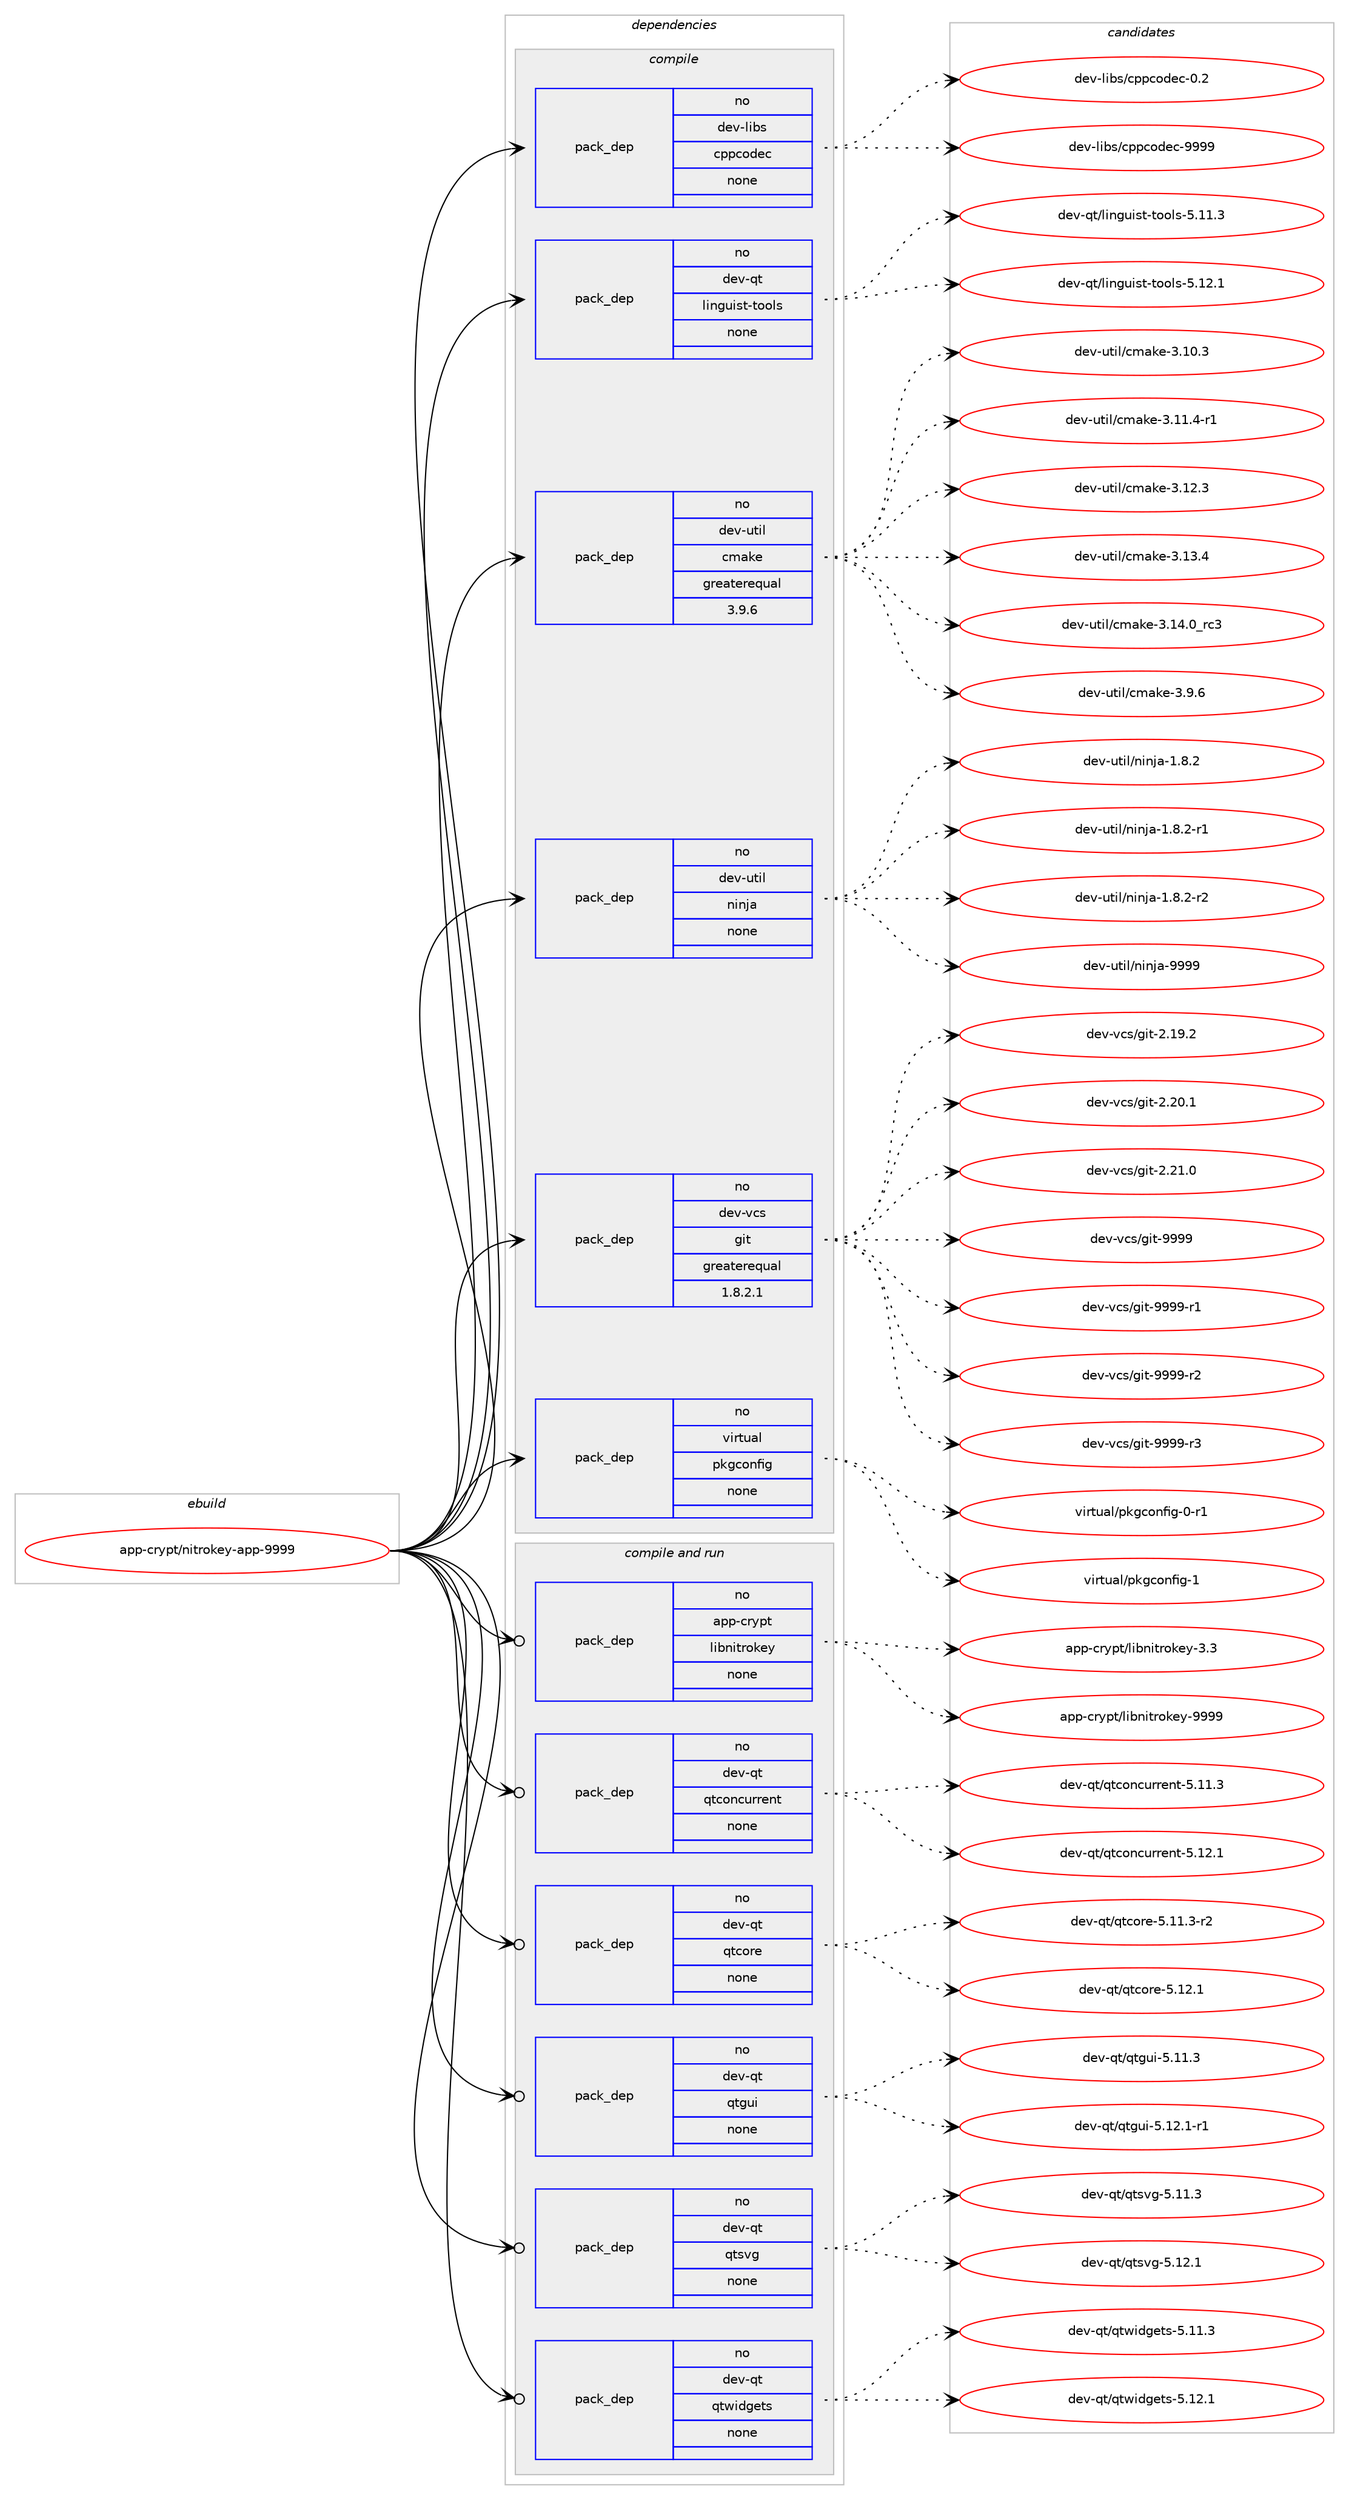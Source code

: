 digraph prolog {

# *************
# Graph options
# *************

newrank=true;
concentrate=true;
compound=true;
graph [rankdir=LR,fontname=Helvetica,fontsize=10,ranksep=1.5];#, ranksep=2.5, nodesep=0.2];
edge  [arrowhead=vee];
node  [fontname=Helvetica,fontsize=10];

# **********
# The ebuild
# **********

subgraph cluster_leftcol {
color=gray;
rank=same;
label=<<i>ebuild</i>>;
id [label="app-crypt/nitrokey-app-9999", color=red, width=4, href="../app-crypt/nitrokey-app-9999.svg"];
}

# ****************
# The dependencies
# ****************

subgraph cluster_midcol {
color=gray;
label=<<i>dependencies</i>>;
subgraph cluster_compile {
fillcolor="#eeeeee";
style=filled;
label=<<i>compile</i>>;
subgraph pack908807 {
dependency1276509 [label=<<TABLE BORDER="0" CELLBORDER="1" CELLSPACING="0" CELLPADDING="4" WIDTH="220"><TR><TD ROWSPAN="6" CELLPADDING="30">pack_dep</TD></TR><TR><TD WIDTH="110">no</TD></TR><TR><TD>dev-libs</TD></TR><TR><TD>cppcodec</TD></TR><TR><TD>none</TD></TR><TR><TD></TD></TR></TABLE>>, shape=none, color=blue];
}
id:e -> dependency1276509:w [weight=20,style="solid",arrowhead="vee"];
subgraph pack908808 {
dependency1276510 [label=<<TABLE BORDER="0" CELLBORDER="1" CELLSPACING="0" CELLPADDING="4" WIDTH="220"><TR><TD ROWSPAN="6" CELLPADDING="30">pack_dep</TD></TR><TR><TD WIDTH="110">no</TD></TR><TR><TD>dev-qt</TD></TR><TR><TD>linguist-tools</TD></TR><TR><TD>none</TD></TR><TR><TD></TD></TR></TABLE>>, shape=none, color=blue];
}
id:e -> dependency1276510:w [weight=20,style="solid",arrowhead="vee"];
subgraph pack908809 {
dependency1276511 [label=<<TABLE BORDER="0" CELLBORDER="1" CELLSPACING="0" CELLPADDING="4" WIDTH="220"><TR><TD ROWSPAN="6" CELLPADDING="30">pack_dep</TD></TR><TR><TD WIDTH="110">no</TD></TR><TR><TD>dev-util</TD></TR><TR><TD>cmake</TD></TR><TR><TD>greaterequal</TD></TR><TR><TD>3.9.6</TD></TR></TABLE>>, shape=none, color=blue];
}
id:e -> dependency1276511:w [weight=20,style="solid",arrowhead="vee"];
subgraph pack908810 {
dependency1276512 [label=<<TABLE BORDER="0" CELLBORDER="1" CELLSPACING="0" CELLPADDING="4" WIDTH="220"><TR><TD ROWSPAN="6" CELLPADDING="30">pack_dep</TD></TR><TR><TD WIDTH="110">no</TD></TR><TR><TD>dev-util</TD></TR><TR><TD>ninja</TD></TR><TR><TD>none</TD></TR><TR><TD></TD></TR></TABLE>>, shape=none, color=blue];
}
id:e -> dependency1276512:w [weight=20,style="solid",arrowhead="vee"];
subgraph pack908811 {
dependency1276513 [label=<<TABLE BORDER="0" CELLBORDER="1" CELLSPACING="0" CELLPADDING="4" WIDTH="220"><TR><TD ROWSPAN="6" CELLPADDING="30">pack_dep</TD></TR><TR><TD WIDTH="110">no</TD></TR><TR><TD>dev-vcs</TD></TR><TR><TD>git</TD></TR><TR><TD>greaterequal</TD></TR><TR><TD>1.8.2.1</TD></TR></TABLE>>, shape=none, color=blue];
}
id:e -> dependency1276513:w [weight=20,style="solid",arrowhead="vee"];
subgraph pack908812 {
dependency1276514 [label=<<TABLE BORDER="0" CELLBORDER="1" CELLSPACING="0" CELLPADDING="4" WIDTH="220"><TR><TD ROWSPAN="6" CELLPADDING="30">pack_dep</TD></TR><TR><TD WIDTH="110">no</TD></TR><TR><TD>virtual</TD></TR><TR><TD>pkgconfig</TD></TR><TR><TD>none</TD></TR><TR><TD></TD></TR></TABLE>>, shape=none, color=blue];
}
id:e -> dependency1276514:w [weight=20,style="solid",arrowhead="vee"];
}
subgraph cluster_compileandrun {
fillcolor="#eeeeee";
style=filled;
label=<<i>compile and run</i>>;
subgraph pack908813 {
dependency1276515 [label=<<TABLE BORDER="0" CELLBORDER="1" CELLSPACING="0" CELLPADDING="4" WIDTH="220"><TR><TD ROWSPAN="6" CELLPADDING="30">pack_dep</TD></TR><TR><TD WIDTH="110">no</TD></TR><TR><TD>app-crypt</TD></TR><TR><TD>libnitrokey</TD></TR><TR><TD>none</TD></TR><TR><TD></TD></TR></TABLE>>, shape=none, color=blue];
}
id:e -> dependency1276515:w [weight=20,style="solid",arrowhead="odotvee"];
subgraph pack908814 {
dependency1276516 [label=<<TABLE BORDER="0" CELLBORDER="1" CELLSPACING="0" CELLPADDING="4" WIDTH="220"><TR><TD ROWSPAN="6" CELLPADDING="30">pack_dep</TD></TR><TR><TD WIDTH="110">no</TD></TR><TR><TD>dev-qt</TD></TR><TR><TD>qtconcurrent</TD></TR><TR><TD>none</TD></TR><TR><TD></TD></TR></TABLE>>, shape=none, color=blue];
}
id:e -> dependency1276516:w [weight=20,style="solid",arrowhead="odotvee"];
subgraph pack908815 {
dependency1276517 [label=<<TABLE BORDER="0" CELLBORDER="1" CELLSPACING="0" CELLPADDING="4" WIDTH="220"><TR><TD ROWSPAN="6" CELLPADDING="30">pack_dep</TD></TR><TR><TD WIDTH="110">no</TD></TR><TR><TD>dev-qt</TD></TR><TR><TD>qtcore</TD></TR><TR><TD>none</TD></TR><TR><TD></TD></TR></TABLE>>, shape=none, color=blue];
}
id:e -> dependency1276517:w [weight=20,style="solid",arrowhead="odotvee"];
subgraph pack908816 {
dependency1276518 [label=<<TABLE BORDER="0" CELLBORDER="1" CELLSPACING="0" CELLPADDING="4" WIDTH="220"><TR><TD ROWSPAN="6" CELLPADDING="30">pack_dep</TD></TR><TR><TD WIDTH="110">no</TD></TR><TR><TD>dev-qt</TD></TR><TR><TD>qtgui</TD></TR><TR><TD>none</TD></TR><TR><TD></TD></TR></TABLE>>, shape=none, color=blue];
}
id:e -> dependency1276518:w [weight=20,style="solid",arrowhead="odotvee"];
subgraph pack908817 {
dependency1276519 [label=<<TABLE BORDER="0" CELLBORDER="1" CELLSPACING="0" CELLPADDING="4" WIDTH="220"><TR><TD ROWSPAN="6" CELLPADDING="30">pack_dep</TD></TR><TR><TD WIDTH="110">no</TD></TR><TR><TD>dev-qt</TD></TR><TR><TD>qtsvg</TD></TR><TR><TD>none</TD></TR><TR><TD></TD></TR></TABLE>>, shape=none, color=blue];
}
id:e -> dependency1276519:w [weight=20,style="solid",arrowhead="odotvee"];
subgraph pack908818 {
dependency1276520 [label=<<TABLE BORDER="0" CELLBORDER="1" CELLSPACING="0" CELLPADDING="4" WIDTH="220"><TR><TD ROWSPAN="6" CELLPADDING="30">pack_dep</TD></TR><TR><TD WIDTH="110">no</TD></TR><TR><TD>dev-qt</TD></TR><TR><TD>qtwidgets</TD></TR><TR><TD>none</TD></TR><TR><TD></TD></TR></TABLE>>, shape=none, color=blue];
}
id:e -> dependency1276520:w [weight=20,style="solid",arrowhead="odotvee"];
}
subgraph cluster_run {
fillcolor="#eeeeee";
style=filled;
label=<<i>run</i>>;
}
}

# **************
# The candidates
# **************

subgraph cluster_choices {
rank=same;
color=gray;
label=<<i>candidates</i>>;

subgraph choice908807 {
color=black;
nodesep=1;
choice10010111845108105981154799112112991111001019945484650 [label="dev-libs/cppcodec-0.2", color=red, width=4,href="../dev-libs/cppcodec-0.2.svg"];
choice1001011184510810598115479911211299111100101994557575757 [label="dev-libs/cppcodec-9999", color=red, width=4,href="../dev-libs/cppcodec-9999.svg"];
dependency1276509:e -> choice10010111845108105981154799112112991111001019945484650:w [style=dotted,weight="100"];
dependency1276509:e -> choice1001011184510810598115479911211299111100101994557575757:w [style=dotted,weight="100"];
}
subgraph choice908808 {
color=black;
nodesep=1;
choice10010111845113116471081051101031171051151164511611111110811545534649494651 [label="dev-qt/linguist-tools-5.11.3", color=red, width=4,href="../dev-qt/linguist-tools-5.11.3.svg"];
choice10010111845113116471081051101031171051151164511611111110811545534649504649 [label="dev-qt/linguist-tools-5.12.1", color=red, width=4,href="../dev-qt/linguist-tools-5.12.1.svg"];
dependency1276510:e -> choice10010111845113116471081051101031171051151164511611111110811545534649494651:w [style=dotted,weight="100"];
dependency1276510:e -> choice10010111845113116471081051101031171051151164511611111110811545534649504649:w [style=dotted,weight="100"];
}
subgraph choice908809 {
color=black;
nodesep=1;
choice1001011184511711610510847991099710710145514649484651 [label="dev-util/cmake-3.10.3", color=red, width=4,href="../dev-util/cmake-3.10.3.svg"];
choice10010111845117116105108479910997107101455146494946524511449 [label="dev-util/cmake-3.11.4-r1", color=red, width=4,href="../dev-util/cmake-3.11.4-r1.svg"];
choice1001011184511711610510847991099710710145514649504651 [label="dev-util/cmake-3.12.3", color=red, width=4,href="../dev-util/cmake-3.12.3.svg"];
choice1001011184511711610510847991099710710145514649514652 [label="dev-util/cmake-3.13.4", color=red, width=4,href="../dev-util/cmake-3.13.4.svg"];
choice1001011184511711610510847991099710710145514649524648951149951 [label="dev-util/cmake-3.14.0_rc3", color=red, width=4,href="../dev-util/cmake-3.14.0_rc3.svg"];
choice10010111845117116105108479910997107101455146574654 [label="dev-util/cmake-3.9.6", color=red, width=4,href="../dev-util/cmake-3.9.6.svg"];
dependency1276511:e -> choice1001011184511711610510847991099710710145514649484651:w [style=dotted,weight="100"];
dependency1276511:e -> choice10010111845117116105108479910997107101455146494946524511449:w [style=dotted,weight="100"];
dependency1276511:e -> choice1001011184511711610510847991099710710145514649504651:w [style=dotted,weight="100"];
dependency1276511:e -> choice1001011184511711610510847991099710710145514649514652:w [style=dotted,weight="100"];
dependency1276511:e -> choice1001011184511711610510847991099710710145514649524648951149951:w [style=dotted,weight="100"];
dependency1276511:e -> choice10010111845117116105108479910997107101455146574654:w [style=dotted,weight="100"];
}
subgraph choice908810 {
color=black;
nodesep=1;
choice100101118451171161051084711010511010697454946564650 [label="dev-util/ninja-1.8.2", color=red, width=4,href="../dev-util/ninja-1.8.2.svg"];
choice1001011184511711610510847110105110106974549465646504511449 [label="dev-util/ninja-1.8.2-r1", color=red, width=4,href="../dev-util/ninja-1.8.2-r1.svg"];
choice1001011184511711610510847110105110106974549465646504511450 [label="dev-util/ninja-1.8.2-r2", color=red, width=4,href="../dev-util/ninja-1.8.2-r2.svg"];
choice1001011184511711610510847110105110106974557575757 [label="dev-util/ninja-9999", color=red, width=4,href="../dev-util/ninja-9999.svg"];
dependency1276512:e -> choice100101118451171161051084711010511010697454946564650:w [style=dotted,weight="100"];
dependency1276512:e -> choice1001011184511711610510847110105110106974549465646504511449:w [style=dotted,weight="100"];
dependency1276512:e -> choice1001011184511711610510847110105110106974549465646504511450:w [style=dotted,weight="100"];
dependency1276512:e -> choice1001011184511711610510847110105110106974557575757:w [style=dotted,weight="100"];
}
subgraph choice908811 {
color=black;
nodesep=1;
choice10010111845118991154710310511645504649574650 [label="dev-vcs/git-2.19.2", color=red, width=4,href="../dev-vcs/git-2.19.2.svg"];
choice10010111845118991154710310511645504650484649 [label="dev-vcs/git-2.20.1", color=red, width=4,href="../dev-vcs/git-2.20.1.svg"];
choice10010111845118991154710310511645504650494648 [label="dev-vcs/git-2.21.0", color=red, width=4,href="../dev-vcs/git-2.21.0.svg"];
choice1001011184511899115471031051164557575757 [label="dev-vcs/git-9999", color=red, width=4,href="../dev-vcs/git-9999.svg"];
choice10010111845118991154710310511645575757574511449 [label="dev-vcs/git-9999-r1", color=red, width=4,href="../dev-vcs/git-9999-r1.svg"];
choice10010111845118991154710310511645575757574511450 [label="dev-vcs/git-9999-r2", color=red, width=4,href="../dev-vcs/git-9999-r2.svg"];
choice10010111845118991154710310511645575757574511451 [label="dev-vcs/git-9999-r3", color=red, width=4,href="../dev-vcs/git-9999-r3.svg"];
dependency1276513:e -> choice10010111845118991154710310511645504649574650:w [style=dotted,weight="100"];
dependency1276513:e -> choice10010111845118991154710310511645504650484649:w [style=dotted,weight="100"];
dependency1276513:e -> choice10010111845118991154710310511645504650494648:w [style=dotted,weight="100"];
dependency1276513:e -> choice1001011184511899115471031051164557575757:w [style=dotted,weight="100"];
dependency1276513:e -> choice10010111845118991154710310511645575757574511449:w [style=dotted,weight="100"];
dependency1276513:e -> choice10010111845118991154710310511645575757574511450:w [style=dotted,weight="100"];
dependency1276513:e -> choice10010111845118991154710310511645575757574511451:w [style=dotted,weight="100"];
}
subgraph choice908812 {
color=black;
nodesep=1;
choice11810511411611797108471121071039911111010210510345484511449 [label="virtual/pkgconfig-0-r1", color=red, width=4,href="../virtual/pkgconfig-0-r1.svg"];
choice1181051141161179710847112107103991111101021051034549 [label="virtual/pkgconfig-1", color=red, width=4,href="../virtual/pkgconfig-1.svg"];
dependency1276514:e -> choice11810511411611797108471121071039911111010210510345484511449:w [style=dotted,weight="100"];
dependency1276514:e -> choice1181051141161179710847112107103991111101021051034549:w [style=dotted,weight="100"];
}
subgraph choice908813 {
color=black;
nodesep=1;
choice971121124599114121112116471081059811010511611411110710112145514651 [label="app-crypt/libnitrokey-3.3", color=red, width=4,href="../app-crypt/libnitrokey-3.3.svg"];
choice97112112459911412111211647108105981101051161141111071011214557575757 [label="app-crypt/libnitrokey-9999", color=red, width=4,href="../app-crypt/libnitrokey-9999.svg"];
dependency1276515:e -> choice971121124599114121112116471081059811010511611411110710112145514651:w [style=dotted,weight="100"];
dependency1276515:e -> choice97112112459911412111211647108105981101051161141111071011214557575757:w [style=dotted,weight="100"];
}
subgraph choice908814 {
color=black;
nodesep=1;
choice1001011184511311647113116991111109911711411410111011645534649494651 [label="dev-qt/qtconcurrent-5.11.3", color=red, width=4,href="../dev-qt/qtconcurrent-5.11.3.svg"];
choice1001011184511311647113116991111109911711411410111011645534649504649 [label="dev-qt/qtconcurrent-5.12.1", color=red, width=4,href="../dev-qt/qtconcurrent-5.12.1.svg"];
dependency1276516:e -> choice1001011184511311647113116991111109911711411410111011645534649494651:w [style=dotted,weight="100"];
dependency1276516:e -> choice1001011184511311647113116991111109911711411410111011645534649504649:w [style=dotted,weight="100"];
}
subgraph choice908815 {
color=black;
nodesep=1;
choice100101118451131164711311699111114101455346494946514511450 [label="dev-qt/qtcore-5.11.3-r2", color=red, width=4,href="../dev-qt/qtcore-5.11.3-r2.svg"];
choice10010111845113116471131169911111410145534649504649 [label="dev-qt/qtcore-5.12.1", color=red, width=4,href="../dev-qt/qtcore-5.12.1.svg"];
dependency1276517:e -> choice100101118451131164711311699111114101455346494946514511450:w [style=dotted,weight="100"];
dependency1276517:e -> choice10010111845113116471131169911111410145534649504649:w [style=dotted,weight="100"];
}
subgraph choice908816 {
color=black;
nodesep=1;
choice100101118451131164711311610311710545534649494651 [label="dev-qt/qtgui-5.11.3", color=red, width=4,href="../dev-qt/qtgui-5.11.3.svg"];
choice1001011184511311647113116103117105455346495046494511449 [label="dev-qt/qtgui-5.12.1-r1", color=red, width=4,href="../dev-qt/qtgui-5.12.1-r1.svg"];
dependency1276518:e -> choice100101118451131164711311610311710545534649494651:w [style=dotted,weight="100"];
dependency1276518:e -> choice1001011184511311647113116103117105455346495046494511449:w [style=dotted,weight="100"];
}
subgraph choice908817 {
color=black;
nodesep=1;
choice100101118451131164711311611511810345534649494651 [label="dev-qt/qtsvg-5.11.3", color=red, width=4,href="../dev-qt/qtsvg-5.11.3.svg"];
choice100101118451131164711311611511810345534649504649 [label="dev-qt/qtsvg-5.12.1", color=red, width=4,href="../dev-qt/qtsvg-5.12.1.svg"];
dependency1276519:e -> choice100101118451131164711311611511810345534649494651:w [style=dotted,weight="100"];
dependency1276519:e -> choice100101118451131164711311611511810345534649504649:w [style=dotted,weight="100"];
}
subgraph choice908818 {
color=black;
nodesep=1;
choice100101118451131164711311611910510010310111611545534649494651 [label="dev-qt/qtwidgets-5.11.3", color=red, width=4,href="../dev-qt/qtwidgets-5.11.3.svg"];
choice100101118451131164711311611910510010310111611545534649504649 [label="dev-qt/qtwidgets-5.12.1", color=red, width=4,href="../dev-qt/qtwidgets-5.12.1.svg"];
dependency1276520:e -> choice100101118451131164711311611910510010310111611545534649494651:w [style=dotted,weight="100"];
dependency1276520:e -> choice100101118451131164711311611910510010310111611545534649504649:w [style=dotted,weight="100"];
}
}

}

